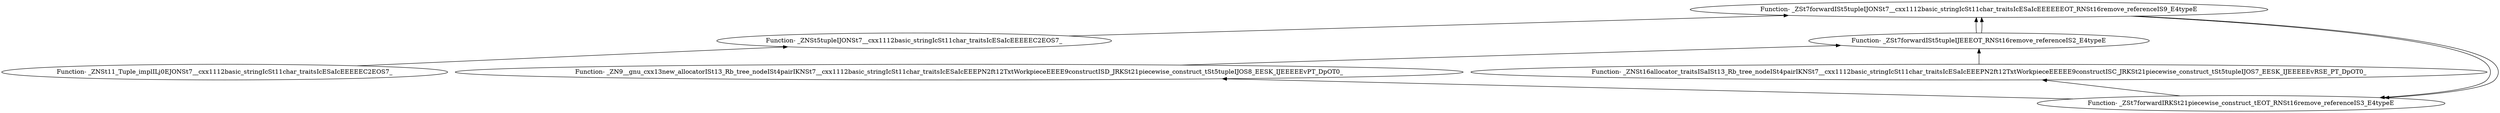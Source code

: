 digraph {
	"Function- _ZNSt11_Tuple_implILj0EJONSt7__cxx1112basic_stringIcSt11char_traitsIcESaIcEEEEEC2EOS7_"
	"Function- _ZNSt5tupleIJONSt7__cxx1112basic_stringIcSt11char_traitsIcESaIcEEEEEC2EOS7_"
	"Function- _ZNSt5tupleIJONSt7__cxx1112basic_stringIcSt11char_traitsIcESaIcEEEEEC2EOS7_" -> "Function- _ZNSt11_Tuple_implILj0EJONSt7__cxx1112basic_stringIcSt11char_traitsIcESaIcEEEEEC2EOS7_" [dir=back]
	"Function- _ZSt7forwardISt5tupleIJONSt7__cxx1112basic_stringIcSt11char_traitsIcESaIcEEEEEEOT_RNSt16remove_referenceIS9_E4typeE"
	"Function- _ZSt7forwardISt5tupleIJONSt7__cxx1112basic_stringIcSt11char_traitsIcESaIcEEEEEEOT_RNSt16remove_referenceIS9_E4typeE" -> "Function- _ZNSt5tupleIJONSt7__cxx1112basic_stringIcSt11char_traitsIcESaIcEEEEEC2EOS7_" [dir=back]
	"Function- _ZSt7forwardIRKSt21piecewise_construct_tEOT_RNSt16remove_referenceIS3_E4typeE"
	"Function- _ZSt7forwardIRKSt21piecewise_construct_tEOT_RNSt16remove_referenceIS3_E4typeE" -> "Function- _ZSt7forwardISt5tupleIJONSt7__cxx1112basic_stringIcSt11char_traitsIcESaIcEEEEEEOT_RNSt16remove_referenceIS9_E4typeE" [dir=back]
	"Function- _ZN9__gnu_cxx13new_allocatorISt13_Rb_tree_nodeISt4pairIKNSt7__cxx1112basic_stringIcSt11char_traitsIcESaIcEEEPN2ft12TxtWorkpieceEEEE9constructISD_JRKSt21piecewise_construct_tSt5tupleIJOS8_EESK_IJEEEEEvPT_DpOT0_"
	"Function- _ZN9__gnu_cxx13new_allocatorISt13_Rb_tree_nodeISt4pairIKNSt7__cxx1112basic_stringIcSt11char_traitsIcESaIcEEEPN2ft12TxtWorkpieceEEEE9constructISD_JRKSt21piecewise_construct_tSt5tupleIJOS8_EESK_IJEEEEEvPT_DpOT0_" -> "Function- _ZSt7forwardIRKSt21piecewise_construct_tEOT_RNSt16remove_referenceIS3_E4typeE" [dir=back]
	"Function- _ZSt7forwardISt5tupleIJEEEOT_RNSt16remove_referenceIS2_E4typeE"
	"Function- _ZSt7forwardISt5tupleIJEEEOT_RNSt16remove_referenceIS2_E4typeE" -> "Function- _ZN9__gnu_cxx13new_allocatorISt13_Rb_tree_nodeISt4pairIKNSt7__cxx1112basic_stringIcSt11char_traitsIcESaIcEEEPN2ft12TxtWorkpieceEEEE9constructISD_JRKSt21piecewise_construct_tSt5tupleIJOS8_EESK_IJEEEEEvPT_DpOT0_" [dir=back]
	"Function- _ZSt7forwardISt5tupleIJONSt7__cxx1112basic_stringIcSt11char_traitsIcESaIcEEEEEEOT_RNSt16remove_referenceIS9_E4typeE"
	"Function- _ZSt7forwardISt5tupleIJONSt7__cxx1112basic_stringIcSt11char_traitsIcESaIcEEEEEEOT_RNSt16remove_referenceIS9_E4typeE" -> "Function- _ZSt7forwardISt5tupleIJEEEOT_RNSt16remove_referenceIS2_E4typeE" [dir=back]
	"Function- _ZSt7forwardIRKSt21piecewise_construct_tEOT_RNSt16remove_referenceIS3_E4typeE"
	"Function- _ZSt7forwardIRKSt21piecewise_construct_tEOT_RNSt16remove_referenceIS3_E4typeE" -> "Function- _ZSt7forwardISt5tupleIJONSt7__cxx1112basic_stringIcSt11char_traitsIcESaIcEEEEEEOT_RNSt16remove_referenceIS9_E4typeE" [dir=back]
	"Function- _ZNSt16allocator_traitsISaISt13_Rb_tree_nodeISt4pairIKNSt7__cxx1112basic_stringIcSt11char_traitsIcESaIcEEEPN2ft12TxtWorkpieceEEEEE9constructISC_JRKSt21piecewise_construct_tSt5tupleIJOS7_EESK_IJEEEEEvRSE_PT_DpOT0_"
	"Function- _ZNSt16allocator_traitsISaISt13_Rb_tree_nodeISt4pairIKNSt7__cxx1112basic_stringIcSt11char_traitsIcESaIcEEEPN2ft12TxtWorkpieceEEEEE9constructISC_JRKSt21piecewise_construct_tSt5tupleIJOS7_EESK_IJEEEEEvRSE_PT_DpOT0_" -> "Function- _ZSt7forwardIRKSt21piecewise_construct_tEOT_RNSt16remove_referenceIS3_E4typeE" [dir=back]
	"Function- _ZSt7forwardISt5tupleIJEEEOT_RNSt16remove_referenceIS2_E4typeE"
	"Function- _ZSt7forwardISt5tupleIJEEEOT_RNSt16remove_referenceIS2_E4typeE" -> "Function- _ZNSt16allocator_traitsISaISt13_Rb_tree_nodeISt4pairIKNSt7__cxx1112basic_stringIcSt11char_traitsIcESaIcEEEPN2ft12TxtWorkpieceEEEEE9constructISC_JRKSt21piecewise_construct_tSt5tupleIJOS7_EESK_IJEEEEEvRSE_PT_DpOT0_" [dir=back]
	"Function- _ZSt7forwardISt5tupleIJONSt7__cxx1112basic_stringIcSt11char_traitsIcESaIcEEEEEEOT_RNSt16remove_referenceIS9_E4typeE"
	"Function- _ZSt7forwardISt5tupleIJONSt7__cxx1112basic_stringIcSt11char_traitsIcESaIcEEEEEEOT_RNSt16remove_referenceIS9_E4typeE" -> "Function- _ZSt7forwardISt5tupleIJEEEOT_RNSt16remove_referenceIS2_E4typeE" [dir=back]
}
